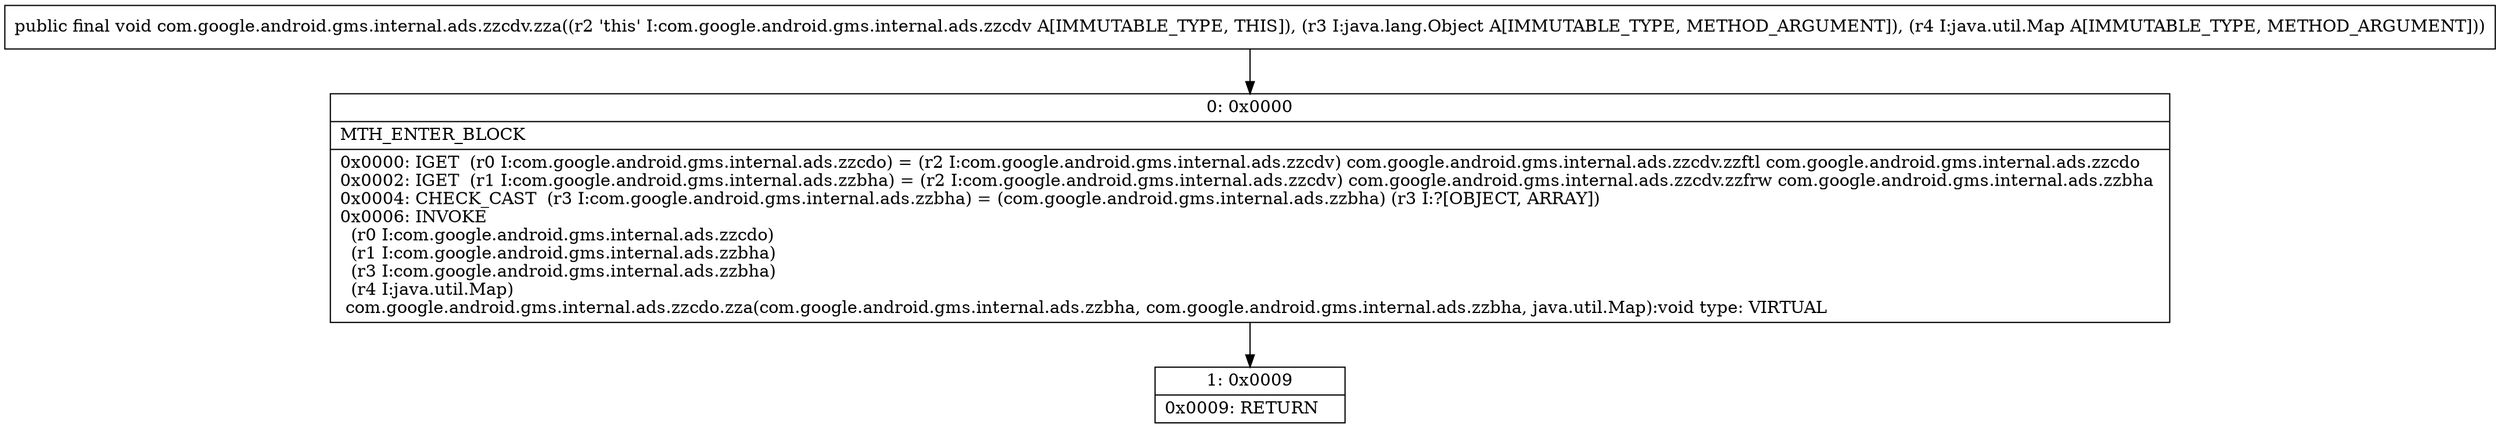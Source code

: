 digraph "CFG forcom.google.android.gms.internal.ads.zzcdv.zza(Ljava\/lang\/Object;Ljava\/util\/Map;)V" {
Node_0 [shape=record,label="{0\:\ 0x0000|MTH_ENTER_BLOCK\l|0x0000: IGET  (r0 I:com.google.android.gms.internal.ads.zzcdo) = (r2 I:com.google.android.gms.internal.ads.zzcdv) com.google.android.gms.internal.ads.zzcdv.zzftl com.google.android.gms.internal.ads.zzcdo \l0x0002: IGET  (r1 I:com.google.android.gms.internal.ads.zzbha) = (r2 I:com.google.android.gms.internal.ads.zzcdv) com.google.android.gms.internal.ads.zzcdv.zzfrw com.google.android.gms.internal.ads.zzbha \l0x0004: CHECK_CAST  (r3 I:com.google.android.gms.internal.ads.zzbha) = (com.google.android.gms.internal.ads.zzbha) (r3 I:?[OBJECT, ARRAY]) \l0x0006: INVOKE  \l  (r0 I:com.google.android.gms.internal.ads.zzcdo)\l  (r1 I:com.google.android.gms.internal.ads.zzbha)\l  (r3 I:com.google.android.gms.internal.ads.zzbha)\l  (r4 I:java.util.Map)\l com.google.android.gms.internal.ads.zzcdo.zza(com.google.android.gms.internal.ads.zzbha, com.google.android.gms.internal.ads.zzbha, java.util.Map):void type: VIRTUAL \l}"];
Node_1 [shape=record,label="{1\:\ 0x0009|0x0009: RETURN   \l}"];
MethodNode[shape=record,label="{public final void com.google.android.gms.internal.ads.zzcdv.zza((r2 'this' I:com.google.android.gms.internal.ads.zzcdv A[IMMUTABLE_TYPE, THIS]), (r3 I:java.lang.Object A[IMMUTABLE_TYPE, METHOD_ARGUMENT]), (r4 I:java.util.Map A[IMMUTABLE_TYPE, METHOD_ARGUMENT])) }"];
MethodNode -> Node_0;
Node_0 -> Node_1;
}

